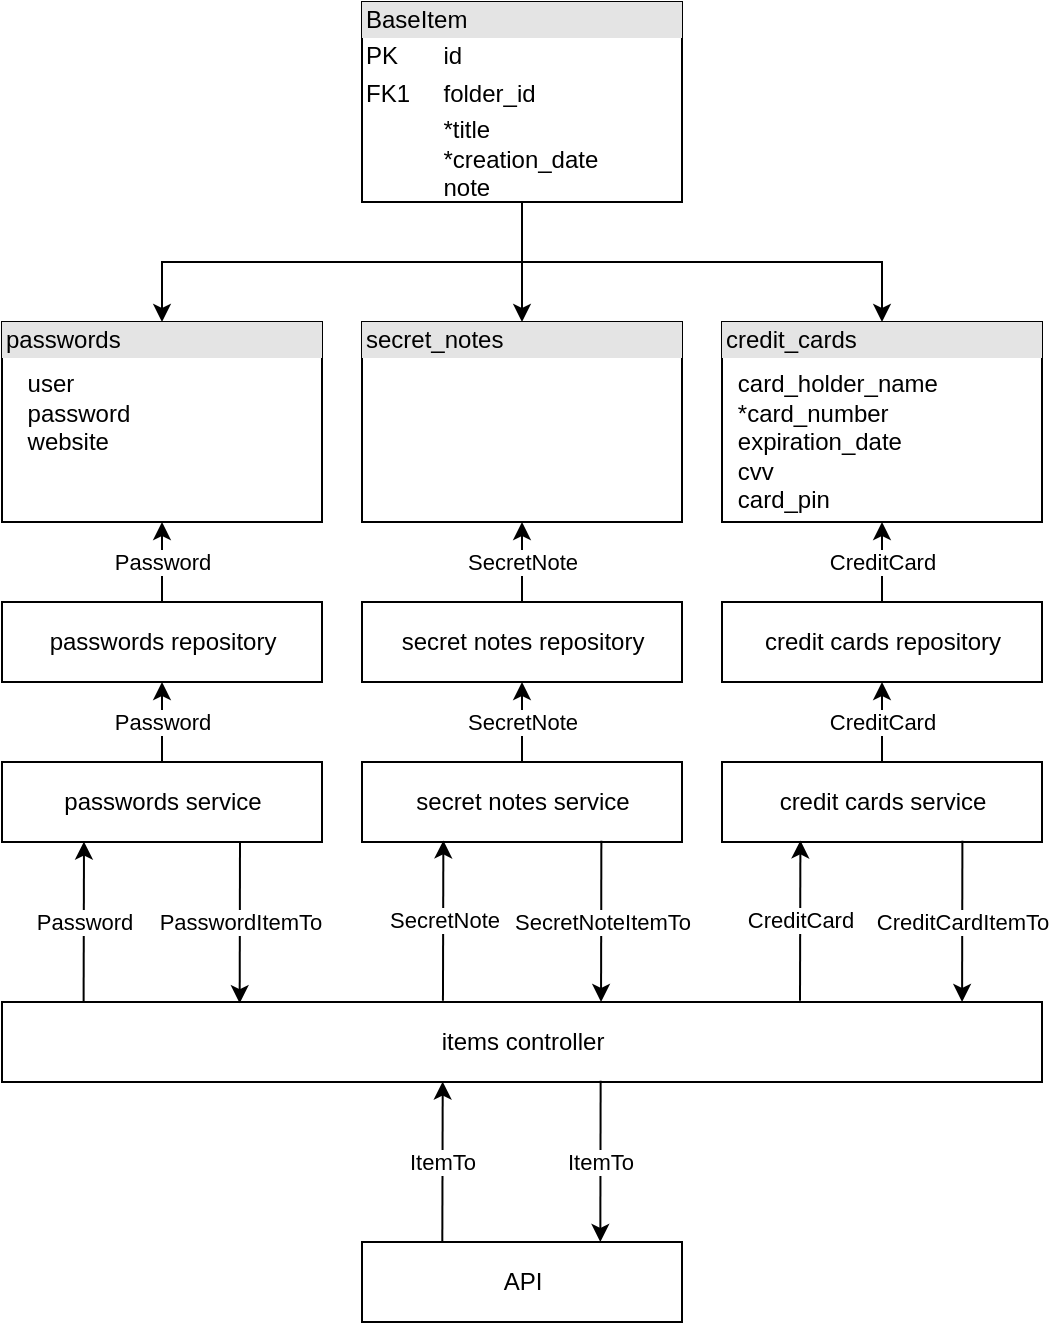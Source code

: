 <mxfile version="13.4.5" type="device"><diagram id="fDwRLxwS-jpXmdk56MHw" name="Page-1"><mxGraphModel dx="620" dy="1555" grid="1" gridSize="10" guides="1" tooltips="1" connect="1" arrows="1" fold="1" page="1" pageScale="1" pageWidth="850" pageHeight="1100" math="0" shadow="0"><root><mxCell id="0"/><mxCell id="1" parent="0"/><mxCell id="4MHLkdSHyroiTgNlJOFb-2" value="&lt;div style=&quot;box-sizing: border-box ; width: 100% ; background: #e4e4e4 ; padding: 2px&quot;&gt;passwords&lt;/div&gt;&lt;table style=&quot;width: 100% ; font-size: 1em&quot; cellpadding=&quot;2&quot; cellspacing=&quot;0&quot;&gt;&lt;tbody&gt;&lt;tr&gt;&lt;td&gt;&lt;/td&gt;&lt;td&gt;&lt;/td&gt;&lt;/tr&gt;&lt;tr&gt;&lt;td&gt;&lt;/td&gt;&lt;td&gt;user&lt;br&gt;password&lt;br&gt;website&lt;br&gt;&lt;/td&gt;&lt;/tr&gt;&lt;/tbody&gt;&lt;/table&gt;" style="verticalAlign=top;align=left;overflow=fill;html=1;" vertex="1" parent="1"><mxGeometry x="60" y="140" width="160" height="100" as="geometry"/></mxCell><mxCell id="4MHLkdSHyroiTgNlJOFb-3" value="&lt;div style=&quot;box-sizing: border-box ; width: 100% ; background: #e4e4e4 ; padding: 2px&quot;&gt;secret_notes&lt;/div&gt;" style="verticalAlign=top;align=left;overflow=fill;html=1;" vertex="1" parent="1"><mxGeometry x="240" y="140" width="160" height="100" as="geometry"/></mxCell><mxCell id="4MHLkdSHyroiTgNlJOFb-4" value="&lt;div style=&quot;box-sizing: border-box ; width: 100% ; background: #e4e4e4 ; padding: 2px&quot;&gt;credit_cards&lt;/div&gt;&lt;table style=&quot;width: 100% ; font-size: 1em&quot; cellpadding=&quot;2&quot; cellspacing=&quot;0&quot;&gt;&lt;tbody&gt;&lt;tr&gt;&lt;td&gt;&lt;/td&gt;&lt;td&gt;&lt;/td&gt;&lt;/tr&gt;&lt;tr&gt;&lt;td&gt;&lt;/td&gt;&lt;td&gt;card_holder_name&lt;br&gt;*card_number&lt;br&gt;expiration_date&lt;br&gt;cvv&lt;br&gt;card_pin&lt;br&gt;&lt;br&gt;&lt;/td&gt;&lt;/tr&gt;&lt;/tbody&gt;&lt;/table&gt;" style="verticalAlign=top;align=left;overflow=fill;html=1;" vertex="1" parent="1"><mxGeometry x="420" y="140" width="160" height="100" as="geometry"/></mxCell><mxCell id="4MHLkdSHyroiTgNlJOFb-6" style="edgeStyle=orthogonalEdgeStyle;rounded=0;orthogonalLoop=1;jettySize=auto;html=1;entryX=0.5;entryY=0;entryDx=0;entryDy=0;exitX=0.5;exitY=1;exitDx=0;exitDy=0;" edge="1" parent="1" source="4MHLkdSHyroiTgNlJOFb-5" target="4MHLkdSHyroiTgNlJOFb-2"><mxGeometry relative="1" as="geometry"><Array as="points"><mxPoint x="320" y="110"/><mxPoint x="140" y="110"/></Array></mxGeometry></mxCell><mxCell id="4MHLkdSHyroiTgNlJOFb-7" style="edgeStyle=orthogonalEdgeStyle;rounded=0;orthogonalLoop=1;jettySize=auto;html=1;exitX=0.5;exitY=1;exitDx=0;exitDy=0;entryX=0.5;entryY=0;entryDx=0;entryDy=0;" edge="1" parent="1" source="4MHLkdSHyroiTgNlJOFb-5" target="4MHLkdSHyroiTgNlJOFb-3"><mxGeometry relative="1" as="geometry"/></mxCell><mxCell id="4MHLkdSHyroiTgNlJOFb-8" style="edgeStyle=orthogonalEdgeStyle;rounded=0;orthogonalLoop=1;jettySize=auto;html=1;exitX=0.5;exitY=1;exitDx=0;exitDy=0;entryX=0.5;entryY=0;entryDx=0;entryDy=0;" edge="1" parent="1" source="4MHLkdSHyroiTgNlJOFb-5" target="4MHLkdSHyroiTgNlJOFb-4"><mxGeometry relative="1" as="geometry"><Array as="points"><mxPoint x="320" y="110"/><mxPoint x="500" y="110"/></Array></mxGeometry></mxCell><mxCell id="4MHLkdSHyroiTgNlJOFb-5" value="&lt;div style=&quot;box-sizing: border-box ; width: 100% ; background: #e4e4e4 ; padding: 2px&quot;&gt;BaseItem&lt;/div&gt;&lt;table style=&quot;width: 100% ; font-size: 1em&quot; cellpadding=&quot;2&quot; cellspacing=&quot;0&quot;&gt;&lt;tbody&gt;&lt;tr&gt;&lt;td&gt;PK&lt;/td&gt;&lt;td&gt;id&lt;/td&gt;&lt;/tr&gt;&lt;tr&gt;&lt;td&gt;FK1&lt;/td&gt;&lt;td&gt;folder_id&lt;/td&gt;&lt;/tr&gt;&lt;tr&gt;&lt;td&gt;&lt;/td&gt;&lt;td&gt;*title&lt;br&gt;*creation_date&lt;br&gt;note&lt;br&gt;&lt;/td&gt;&lt;/tr&gt;&lt;/tbody&gt;&lt;/table&gt;" style="verticalAlign=top;align=left;overflow=fill;html=1;" vertex="1" parent="1"><mxGeometry x="240" y="-20" width="160" height="100" as="geometry"/></mxCell><mxCell id="4MHLkdSHyroiTgNlJOFb-16" value="Password" style="edgeStyle=orthogonalEdgeStyle;rounded=0;orthogonalLoop=1;jettySize=auto;html=1;exitX=0.5;exitY=0;exitDx=0;exitDy=0;entryX=0.5;entryY=1;entryDx=0;entryDy=0;" edge="1" parent="1" source="4MHLkdSHyroiTgNlJOFb-13" target="4MHLkdSHyroiTgNlJOFb-2"><mxGeometry relative="1" as="geometry"/></mxCell><mxCell id="4MHLkdSHyroiTgNlJOFb-13" value="passwords repository" style="html=1;" vertex="1" parent="1"><mxGeometry x="60" y="280" width="160" height="40" as="geometry"/></mxCell><mxCell id="4MHLkdSHyroiTgNlJOFb-17" value="SecretNote" style="edgeStyle=orthogonalEdgeStyle;rounded=0;orthogonalLoop=1;jettySize=auto;html=1;exitX=0.5;exitY=0;exitDx=0;exitDy=0;entryX=0.5;entryY=1;entryDx=0;entryDy=0;" edge="1" parent="1" source="4MHLkdSHyroiTgNlJOFb-14" target="4MHLkdSHyroiTgNlJOFb-3"><mxGeometry relative="1" as="geometry"/></mxCell><mxCell id="4MHLkdSHyroiTgNlJOFb-14" value="secret notes repository" style="html=1;" vertex="1" parent="1"><mxGeometry x="240" y="280" width="160" height="40" as="geometry"/></mxCell><mxCell id="4MHLkdSHyroiTgNlJOFb-18" value="CreditCard" style="edgeStyle=orthogonalEdgeStyle;rounded=0;orthogonalLoop=1;jettySize=auto;html=1;exitX=0.5;exitY=0;exitDx=0;exitDy=0;entryX=0.5;entryY=1;entryDx=0;entryDy=0;" edge="1" parent="1" source="4MHLkdSHyroiTgNlJOFb-15" target="4MHLkdSHyroiTgNlJOFb-4"><mxGeometry relative="1" as="geometry"/></mxCell><mxCell id="4MHLkdSHyroiTgNlJOFb-15" value="credit cards repository" style="html=1;" vertex="1" parent="1"><mxGeometry x="420" y="280" width="160" height="40" as="geometry"/></mxCell><mxCell id="4MHLkdSHyroiTgNlJOFb-21" value="Password" style="edgeStyle=orthogonalEdgeStyle;rounded=0;orthogonalLoop=1;jettySize=auto;html=1;exitX=0.5;exitY=0;exitDx=0;exitDy=0;entryX=0.5;entryY=1;entryDx=0;entryDy=0;" edge="1" parent="1" source="4MHLkdSHyroiTgNlJOFb-19" target="4MHLkdSHyroiTgNlJOFb-13"><mxGeometry relative="1" as="geometry"/></mxCell><mxCell id="4MHLkdSHyroiTgNlJOFb-19" value="passwords service" style="html=1;" vertex="1" parent="1"><mxGeometry x="60" y="360" width="160" height="40" as="geometry"/></mxCell><mxCell id="4MHLkdSHyroiTgNlJOFb-23" value="SecretNote" style="edgeStyle=orthogonalEdgeStyle;rounded=0;orthogonalLoop=1;jettySize=auto;html=1;entryX=0.5;entryY=1;entryDx=0;entryDy=0;" edge="1" parent="1" source="4MHLkdSHyroiTgNlJOFb-22" target="4MHLkdSHyroiTgNlJOFb-14"><mxGeometry relative="1" as="geometry"/></mxCell><mxCell id="4MHLkdSHyroiTgNlJOFb-22" value="secret notes service" style="html=1;" vertex="1" parent="1"><mxGeometry x="240" y="360" width="160" height="40" as="geometry"/></mxCell><mxCell id="4MHLkdSHyroiTgNlJOFb-25" value="CreditCard" style="edgeStyle=orthogonalEdgeStyle;rounded=0;orthogonalLoop=1;jettySize=auto;html=1;entryX=0.5;entryY=1;entryDx=0;entryDy=0;" edge="1" parent="1" source="4MHLkdSHyroiTgNlJOFb-24" target="4MHLkdSHyroiTgNlJOFb-15"><mxGeometry relative="1" as="geometry"/></mxCell><mxCell id="4MHLkdSHyroiTgNlJOFb-24" value="credit cards service" style="html=1;" vertex="1" parent="1"><mxGeometry x="420" y="360" width="160" height="40" as="geometry"/></mxCell><mxCell id="4MHLkdSHyroiTgNlJOFb-26" value="items controller&lt;br&gt;" style="html=1;" vertex="1" parent="1"><mxGeometry x="60" y="480" width="520" height="40" as="geometry"/></mxCell><mxCell id="4MHLkdSHyroiTgNlJOFb-32" value="Password" style="endArrow=classic;html=1;exitX=0.115;exitY=0;exitDx=0;exitDy=0;exitPerimeter=0;entryX=0.375;entryY=0.995;entryDx=0;entryDy=0;entryPerimeter=0;" edge="1" parent="1"><mxGeometry width="50" height="50" relative="1" as="geometry"><mxPoint x="100.8" y="480" as="sourcePoint"/><mxPoint x="101" y="399.8" as="targetPoint"/></mxGeometry></mxCell><mxCell id="4MHLkdSHyroiTgNlJOFb-35" value="PasswordItemTo" style="endArrow=classic;html=1;entryX=0.192;entryY=0.015;entryDx=0;entryDy=0;entryPerimeter=0;" edge="1" parent="1"><mxGeometry x="-0.007" width="50" height="50" relative="1" as="geometry"><mxPoint x="179" y="400" as="sourcePoint"/><mxPoint x="178.84" y="480.6" as="targetPoint"/><mxPoint as="offset"/></mxGeometry></mxCell><mxCell id="4MHLkdSHyroiTgNlJOFb-36" value="SecretNote" style="endArrow=classic;html=1;exitX=0.115;exitY=0;exitDx=0;exitDy=0;exitPerimeter=0;entryX=0.375;entryY=0.995;entryDx=0;entryDy=0;entryPerimeter=0;" edge="1" parent="1"><mxGeometry width="50" height="50" relative="1" as="geometry"><mxPoint x="280.48" y="479.4" as="sourcePoint"/><mxPoint x="280.68" y="399.2" as="targetPoint"/></mxGeometry></mxCell><mxCell id="4MHLkdSHyroiTgNlJOFb-37" value="SecretNoteItemTo" style="endArrow=classic;html=1;entryX=0.192;entryY=0.015;entryDx=0;entryDy=0;entryPerimeter=0;" edge="1" parent="1"><mxGeometry width="50" height="50" relative="1" as="geometry"><mxPoint x="359.68" y="399.4" as="sourcePoint"/><mxPoint x="359.52" y="480.0" as="targetPoint"/></mxGeometry></mxCell><mxCell id="4MHLkdSHyroiTgNlJOFb-38" value="CreditCard" style="endArrow=classic;html=1;exitX=0.115;exitY=0;exitDx=0;exitDy=0;exitPerimeter=0;entryX=0.375;entryY=0.995;entryDx=0;entryDy=0;entryPerimeter=0;" edge="1" parent="1"><mxGeometry width="50" height="50" relative="1" as="geometry"><mxPoint x="459" y="479.4" as="sourcePoint"/><mxPoint x="459.2" y="399.2" as="targetPoint"/></mxGeometry></mxCell><mxCell id="4MHLkdSHyroiTgNlJOFb-39" value="CreditCardItemTo" style="endArrow=classic;html=1;entryX=0.192;entryY=0.015;entryDx=0;entryDy=0;entryPerimeter=0;" edge="1" parent="1"><mxGeometry width="50" height="50" relative="1" as="geometry"><mxPoint x="540.2" y="399.4" as="sourcePoint"/><mxPoint x="540.04" y="480" as="targetPoint"/></mxGeometry></mxCell><mxCell id="4MHLkdSHyroiTgNlJOFb-40" value="API" style="html=1;" vertex="1" parent="1"><mxGeometry x="240" y="600" width="160" height="40" as="geometry"/></mxCell><mxCell id="4MHLkdSHyroiTgNlJOFb-41" value="ItemTo" style="endArrow=classic;html=1;exitX=0.115;exitY=0;exitDx=0;exitDy=0;exitPerimeter=0;entryX=0.375;entryY=0.995;entryDx=0;entryDy=0;entryPerimeter=0;" edge="1" parent="1"><mxGeometry width="50" height="50" relative="1" as="geometry"><mxPoint x="280.16" y="600" as="sourcePoint"/><mxPoint x="280.36" y="519.8" as="targetPoint"/></mxGeometry></mxCell><mxCell id="4MHLkdSHyroiTgNlJOFb-42" value="ItemTo" style="endArrow=classic;html=1;entryX=0.192;entryY=0.015;entryDx=0;entryDy=0;entryPerimeter=0;" edge="1" parent="1"><mxGeometry width="50" height="50" relative="1" as="geometry"><mxPoint x="359.32" y="519.4" as="sourcePoint"/><mxPoint x="359.16" y="600.0" as="targetPoint"/></mxGeometry></mxCell></root></mxGraphModel></diagram></mxfile>